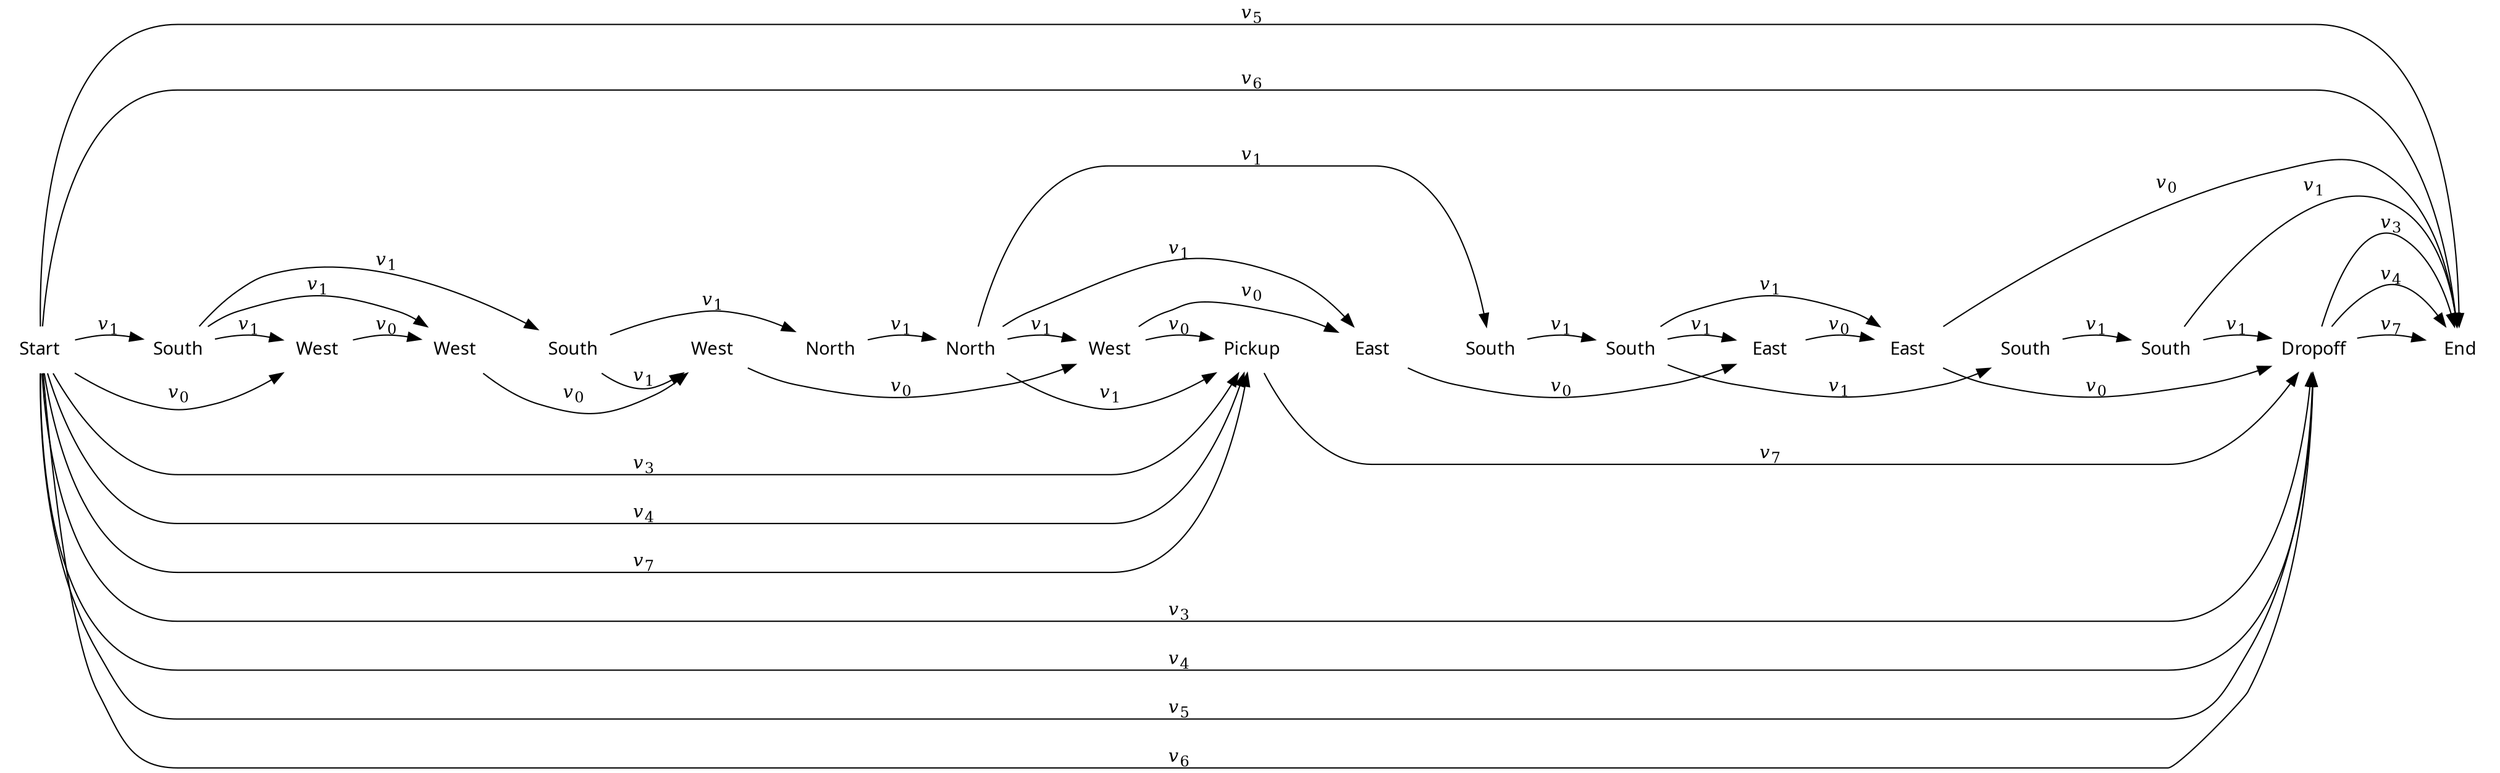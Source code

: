 digraph cat {
rankdir=LR
node [shape=plaintext]
edge [arrowhead=normal]

0 [label="Start",fontname="sans"]
1 [label="South",fontname="sans"]
2 [label="West",fontname="sans"]
3 [label="West",fontname="sans"]
4 [label="South",fontname="sans"]
5 [label="West",fontname="sans"]
6 [label="North",fontname="sans"]
7 [label="North",fontname="sans"]
8 [label="West",fontname="sans"]
9 [label="Pickup",fontname="sans"]
10 [label="East",fontname="sans"]
11 [label="South",fontname="sans"]
12 [label="South",fontname="sans"]
13 [label="East",fontname="sans"]
14 [label="East",fontname="sans"]
15 [label="South",fontname="sans"]
16 [label="South",fontname="sans"]
17 [label="Dropoff",fontname="sans"]
18 [label="End",fontname="sans"]

0 -> 2 [label=<<i>v</i><sub>0</sub>>]
0 -> 1 [label=<<i>v</i><sub>1</sub>>]
0 -> 9 [label=<<i>v</i><sub>3</sub>>]
0 -> 17 [label=<<i>v</i><sub>3</sub>>]
0 -> 9 [label=<<i>v</i><sub>4</sub>>]
0 -> 17 [label=<<i>v</i><sub>4</sub>>]
0 -> 17 [label=<<i>v</i><sub>5</sub>>]
0 -> 18 [label=<<i>v</i><sub>5</sub>>]
0 -> 17 [label=<<i>v</i><sub>6</sub>>]
0 -> 18 [label=<<i>v</i><sub>6</sub>>]
0 -> 9 [label=<<i>v</i><sub>7</sub>>]
1 -> 2 [label=<<i>v</i><sub>1</sub>>]
1 -> 3 [label=<<i>v</i><sub>1</sub>>]
1 -> 4 [label=<<i>v</i><sub>1</sub>>]
2 -> 3 [label=<<i>v</i><sub>0</sub>>]
3 -> 5 [label=<<i>v</i><sub>0</sub>>]
4 -> 5 [label=<<i>v</i><sub>1</sub>>]
4 -> 6 [label=<<i>v</i><sub>1</sub>>]
5 -> 8 [label=<<i>v</i><sub>0</sub>>]
6 -> 7 [label=<<i>v</i><sub>1</sub>>]
7 -> 8 [label=<<i>v</i><sub>1</sub>>]
7 -> 9 [label=<<i>v</i><sub>1</sub>>]
7 -> 10 [label=<<i>v</i><sub>1</sub>>]
7 -> 11 [label=<<i>v</i><sub>1</sub>>]
8 -> 9 [label=<<i>v</i><sub>0</sub>>]
8 -> 10 [label=<<i>v</i><sub>0</sub>>]
9 -> 17 [label=<<i>v</i><sub>7</sub>>]
10 -> 13 [label=<<i>v</i><sub>0</sub>>]
11 -> 12 [label=<<i>v</i><sub>1</sub>>]
12 -> 13 [label=<<i>v</i><sub>1</sub>>]
12 -> 14 [label=<<i>v</i><sub>1</sub>>]
12 -> 15 [label=<<i>v</i><sub>1</sub>>]
13 -> 14 [label=<<i>v</i><sub>0</sub>>]
14 -> 17 [label=<<i>v</i><sub>0</sub>>]
14 -> 18 [label=<<i>v</i><sub>0</sub>>]
15 -> 16 [label=<<i>v</i><sub>1</sub>>]
16 -> 17 [label=<<i>v</i><sub>1</sub>>]
16 -> 18 [label=<<i>v</i><sub>1</sub>>]
17 -> 18 [label=<<i>v</i><sub>3</sub>>]
17 -> 18 [label=<<i>v</i><sub>4</sub>>]
17 -> 18 [label=<<i>v</i><sub>7</sub>>]

# To line up the actions
0 -> 1 [weight=100,style=invis]
1 -> 2 [weight=100,style=invis]
2 -> 3 [weight=100,style=invis]
3 -> 4 [weight=100,style=invis]
4 -> 5 [weight=100,style=invis]
5 -> 6 [weight=100,style=invis]
6 -> 7 [weight=100,style=invis]
7 -> 8 [weight=100,style=invis]
8 -> 9 [weight=100,style=invis]
9 -> 10 [weight=100,style=invis]
10 -> 11 [weight=100,style=invis]
11 -> 12 [weight=100,style=invis]
12 -> 13 [weight=100,style=invis]
13 -> 14 [weight=100,style=invis]
14 -> 15 [weight=100,style=invis]
15 -> 16 [weight=100,style=invis]
16 -> 17 [weight=100,style=invis]
17 -> 18 [weight=100,style=invis]
}
